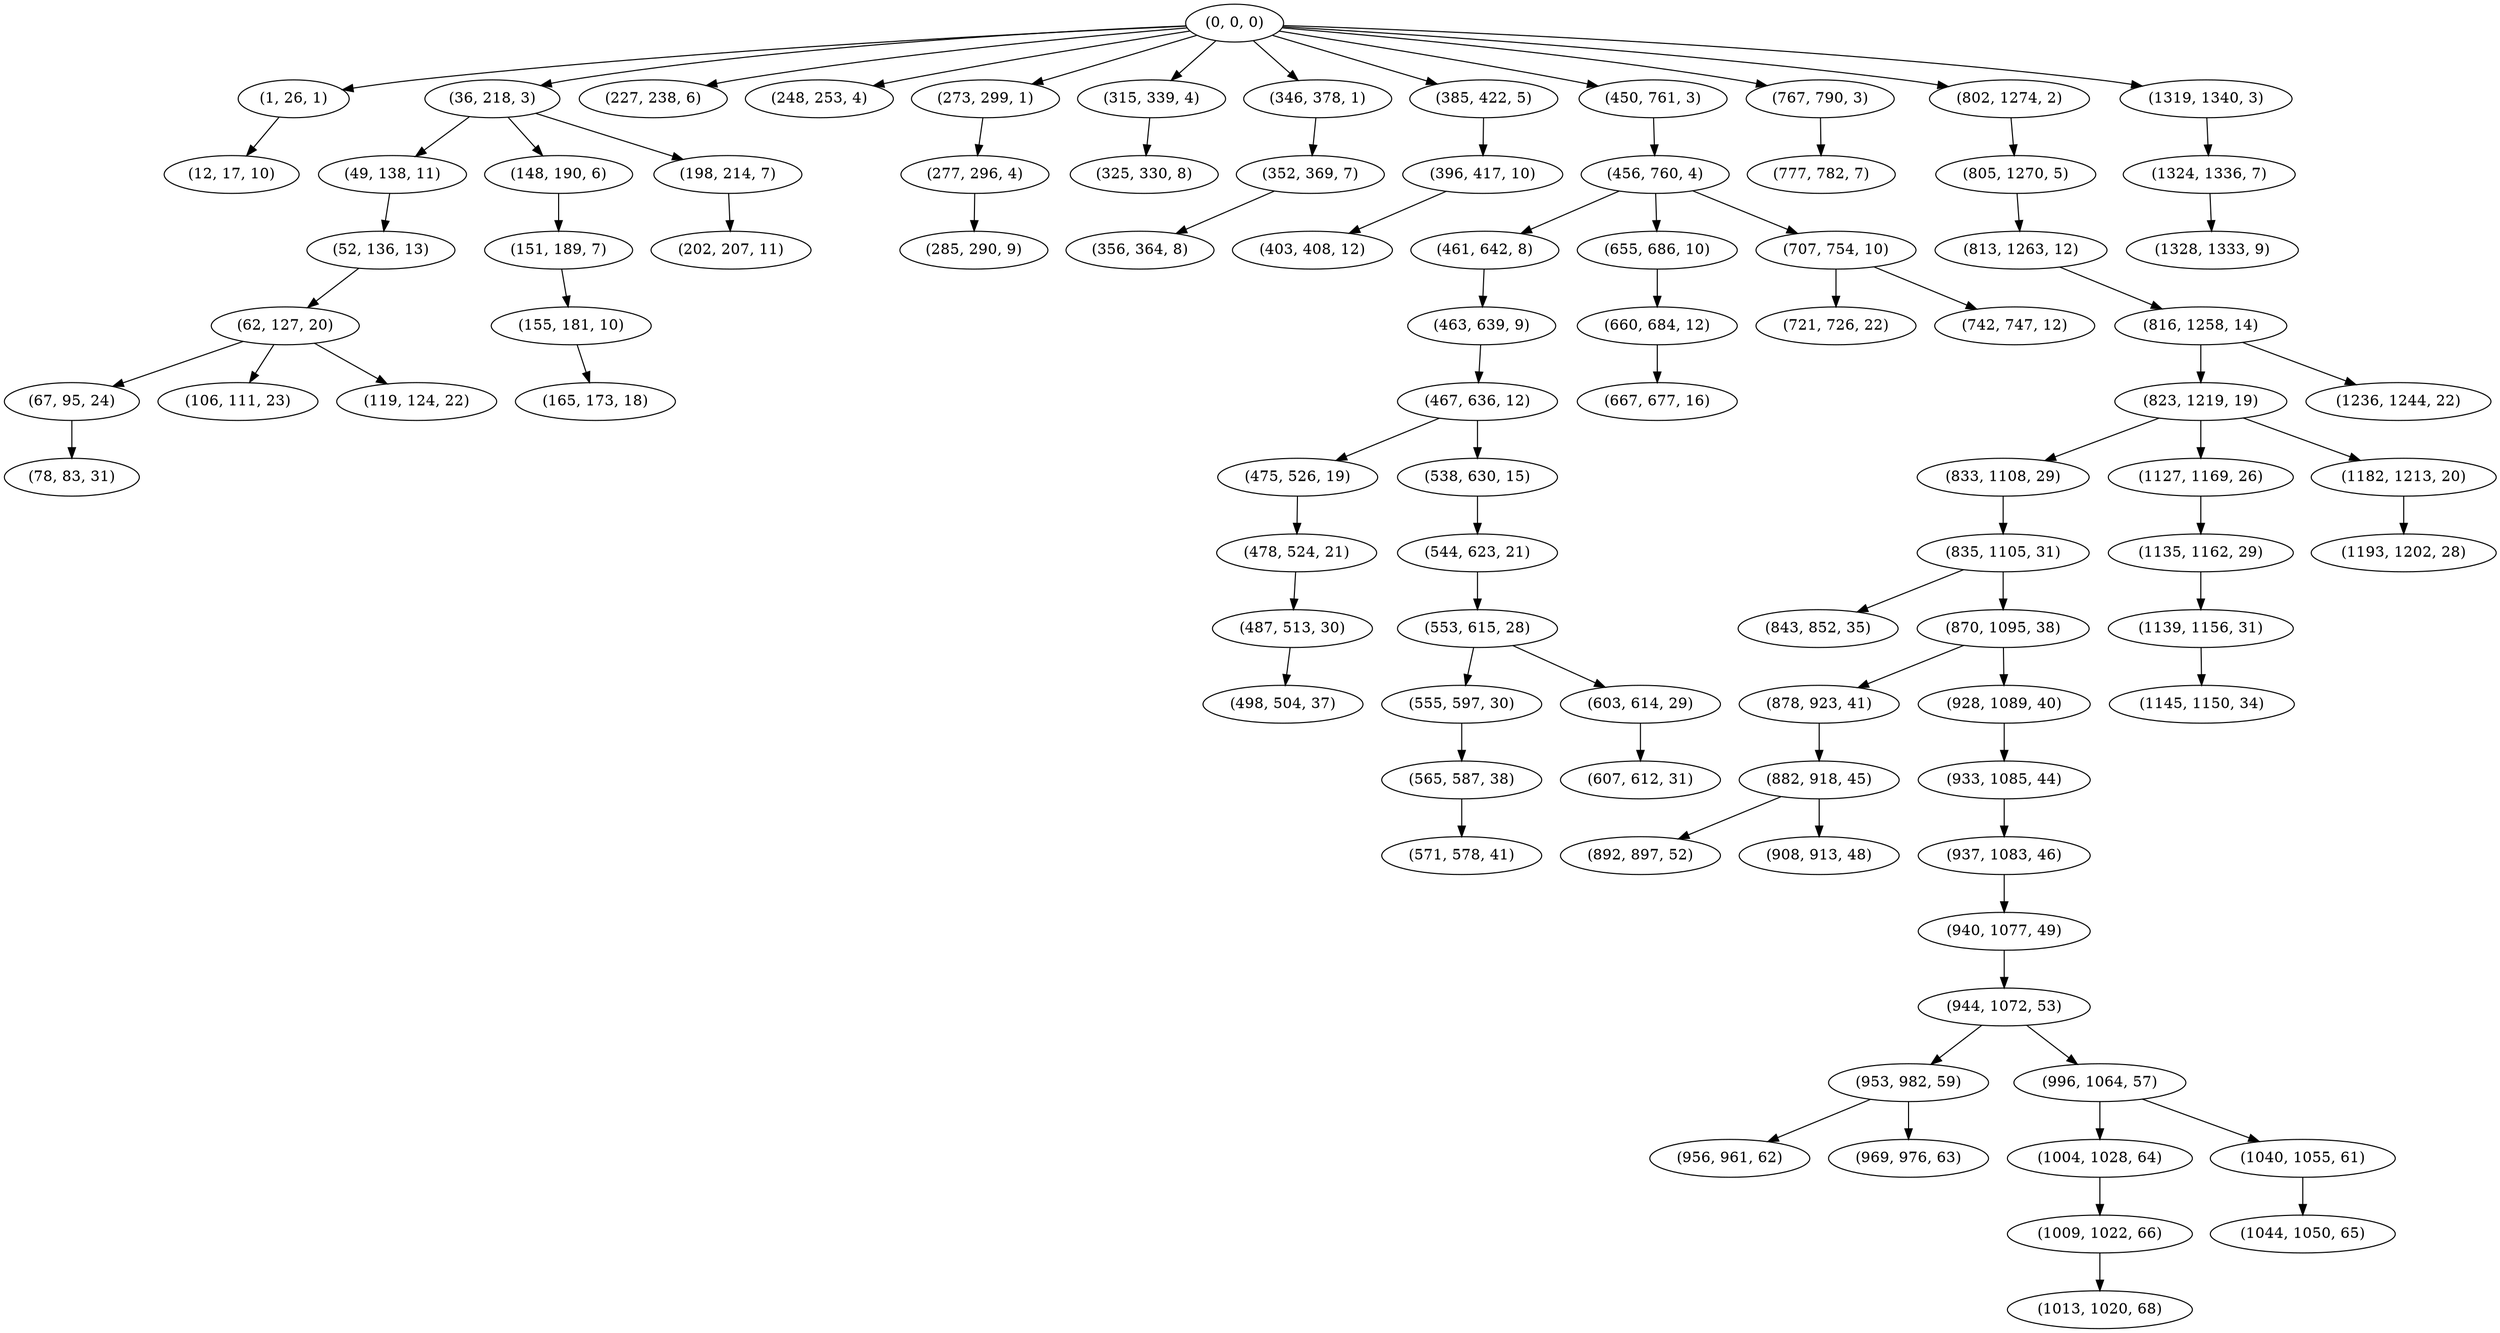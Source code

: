 digraph tree {
    "(0, 0, 0)";
    "(1, 26, 1)";
    "(12, 17, 10)";
    "(36, 218, 3)";
    "(49, 138, 11)";
    "(52, 136, 13)";
    "(62, 127, 20)";
    "(67, 95, 24)";
    "(78, 83, 31)";
    "(106, 111, 23)";
    "(119, 124, 22)";
    "(148, 190, 6)";
    "(151, 189, 7)";
    "(155, 181, 10)";
    "(165, 173, 18)";
    "(198, 214, 7)";
    "(202, 207, 11)";
    "(227, 238, 6)";
    "(248, 253, 4)";
    "(273, 299, 1)";
    "(277, 296, 4)";
    "(285, 290, 9)";
    "(315, 339, 4)";
    "(325, 330, 8)";
    "(346, 378, 1)";
    "(352, 369, 7)";
    "(356, 364, 8)";
    "(385, 422, 5)";
    "(396, 417, 10)";
    "(403, 408, 12)";
    "(450, 761, 3)";
    "(456, 760, 4)";
    "(461, 642, 8)";
    "(463, 639, 9)";
    "(467, 636, 12)";
    "(475, 526, 19)";
    "(478, 524, 21)";
    "(487, 513, 30)";
    "(498, 504, 37)";
    "(538, 630, 15)";
    "(544, 623, 21)";
    "(553, 615, 28)";
    "(555, 597, 30)";
    "(565, 587, 38)";
    "(571, 578, 41)";
    "(603, 614, 29)";
    "(607, 612, 31)";
    "(655, 686, 10)";
    "(660, 684, 12)";
    "(667, 677, 16)";
    "(707, 754, 10)";
    "(721, 726, 22)";
    "(742, 747, 12)";
    "(767, 790, 3)";
    "(777, 782, 7)";
    "(802, 1274, 2)";
    "(805, 1270, 5)";
    "(813, 1263, 12)";
    "(816, 1258, 14)";
    "(823, 1219, 19)";
    "(833, 1108, 29)";
    "(835, 1105, 31)";
    "(843, 852, 35)";
    "(870, 1095, 38)";
    "(878, 923, 41)";
    "(882, 918, 45)";
    "(892, 897, 52)";
    "(908, 913, 48)";
    "(928, 1089, 40)";
    "(933, 1085, 44)";
    "(937, 1083, 46)";
    "(940, 1077, 49)";
    "(944, 1072, 53)";
    "(953, 982, 59)";
    "(956, 961, 62)";
    "(969, 976, 63)";
    "(996, 1064, 57)";
    "(1004, 1028, 64)";
    "(1009, 1022, 66)";
    "(1013, 1020, 68)";
    "(1040, 1055, 61)";
    "(1044, 1050, 65)";
    "(1127, 1169, 26)";
    "(1135, 1162, 29)";
    "(1139, 1156, 31)";
    "(1145, 1150, 34)";
    "(1182, 1213, 20)";
    "(1193, 1202, 28)";
    "(1236, 1244, 22)";
    "(1319, 1340, 3)";
    "(1324, 1336, 7)";
    "(1328, 1333, 9)";
    "(0, 0, 0)" -> "(1, 26, 1)";
    "(0, 0, 0)" -> "(36, 218, 3)";
    "(0, 0, 0)" -> "(227, 238, 6)";
    "(0, 0, 0)" -> "(248, 253, 4)";
    "(0, 0, 0)" -> "(273, 299, 1)";
    "(0, 0, 0)" -> "(315, 339, 4)";
    "(0, 0, 0)" -> "(346, 378, 1)";
    "(0, 0, 0)" -> "(385, 422, 5)";
    "(0, 0, 0)" -> "(450, 761, 3)";
    "(0, 0, 0)" -> "(767, 790, 3)";
    "(0, 0, 0)" -> "(802, 1274, 2)";
    "(0, 0, 0)" -> "(1319, 1340, 3)";
    "(1, 26, 1)" -> "(12, 17, 10)";
    "(36, 218, 3)" -> "(49, 138, 11)";
    "(36, 218, 3)" -> "(148, 190, 6)";
    "(36, 218, 3)" -> "(198, 214, 7)";
    "(49, 138, 11)" -> "(52, 136, 13)";
    "(52, 136, 13)" -> "(62, 127, 20)";
    "(62, 127, 20)" -> "(67, 95, 24)";
    "(62, 127, 20)" -> "(106, 111, 23)";
    "(62, 127, 20)" -> "(119, 124, 22)";
    "(67, 95, 24)" -> "(78, 83, 31)";
    "(148, 190, 6)" -> "(151, 189, 7)";
    "(151, 189, 7)" -> "(155, 181, 10)";
    "(155, 181, 10)" -> "(165, 173, 18)";
    "(198, 214, 7)" -> "(202, 207, 11)";
    "(273, 299, 1)" -> "(277, 296, 4)";
    "(277, 296, 4)" -> "(285, 290, 9)";
    "(315, 339, 4)" -> "(325, 330, 8)";
    "(346, 378, 1)" -> "(352, 369, 7)";
    "(352, 369, 7)" -> "(356, 364, 8)";
    "(385, 422, 5)" -> "(396, 417, 10)";
    "(396, 417, 10)" -> "(403, 408, 12)";
    "(450, 761, 3)" -> "(456, 760, 4)";
    "(456, 760, 4)" -> "(461, 642, 8)";
    "(456, 760, 4)" -> "(655, 686, 10)";
    "(456, 760, 4)" -> "(707, 754, 10)";
    "(461, 642, 8)" -> "(463, 639, 9)";
    "(463, 639, 9)" -> "(467, 636, 12)";
    "(467, 636, 12)" -> "(475, 526, 19)";
    "(467, 636, 12)" -> "(538, 630, 15)";
    "(475, 526, 19)" -> "(478, 524, 21)";
    "(478, 524, 21)" -> "(487, 513, 30)";
    "(487, 513, 30)" -> "(498, 504, 37)";
    "(538, 630, 15)" -> "(544, 623, 21)";
    "(544, 623, 21)" -> "(553, 615, 28)";
    "(553, 615, 28)" -> "(555, 597, 30)";
    "(553, 615, 28)" -> "(603, 614, 29)";
    "(555, 597, 30)" -> "(565, 587, 38)";
    "(565, 587, 38)" -> "(571, 578, 41)";
    "(603, 614, 29)" -> "(607, 612, 31)";
    "(655, 686, 10)" -> "(660, 684, 12)";
    "(660, 684, 12)" -> "(667, 677, 16)";
    "(707, 754, 10)" -> "(721, 726, 22)";
    "(707, 754, 10)" -> "(742, 747, 12)";
    "(767, 790, 3)" -> "(777, 782, 7)";
    "(802, 1274, 2)" -> "(805, 1270, 5)";
    "(805, 1270, 5)" -> "(813, 1263, 12)";
    "(813, 1263, 12)" -> "(816, 1258, 14)";
    "(816, 1258, 14)" -> "(823, 1219, 19)";
    "(816, 1258, 14)" -> "(1236, 1244, 22)";
    "(823, 1219, 19)" -> "(833, 1108, 29)";
    "(823, 1219, 19)" -> "(1127, 1169, 26)";
    "(823, 1219, 19)" -> "(1182, 1213, 20)";
    "(833, 1108, 29)" -> "(835, 1105, 31)";
    "(835, 1105, 31)" -> "(843, 852, 35)";
    "(835, 1105, 31)" -> "(870, 1095, 38)";
    "(870, 1095, 38)" -> "(878, 923, 41)";
    "(870, 1095, 38)" -> "(928, 1089, 40)";
    "(878, 923, 41)" -> "(882, 918, 45)";
    "(882, 918, 45)" -> "(892, 897, 52)";
    "(882, 918, 45)" -> "(908, 913, 48)";
    "(928, 1089, 40)" -> "(933, 1085, 44)";
    "(933, 1085, 44)" -> "(937, 1083, 46)";
    "(937, 1083, 46)" -> "(940, 1077, 49)";
    "(940, 1077, 49)" -> "(944, 1072, 53)";
    "(944, 1072, 53)" -> "(953, 982, 59)";
    "(944, 1072, 53)" -> "(996, 1064, 57)";
    "(953, 982, 59)" -> "(956, 961, 62)";
    "(953, 982, 59)" -> "(969, 976, 63)";
    "(996, 1064, 57)" -> "(1004, 1028, 64)";
    "(996, 1064, 57)" -> "(1040, 1055, 61)";
    "(1004, 1028, 64)" -> "(1009, 1022, 66)";
    "(1009, 1022, 66)" -> "(1013, 1020, 68)";
    "(1040, 1055, 61)" -> "(1044, 1050, 65)";
    "(1127, 1169, 26)" -> "(1135, 1162, 29)";
    "(1135, 1162, 29)" -> "(1139, 1156, 31)";
    "(1139, 1156, 31)" -> "(1145, 1150, 34)";
    "(1182, 1213, 20)" -> "(1193, 1202, 28)";
    "(1319, 1340, 3)" -> "(1324, 1336, 7)";
    "(1324, 1336, 7)" -> "(1328, 1333, 9)";
}
